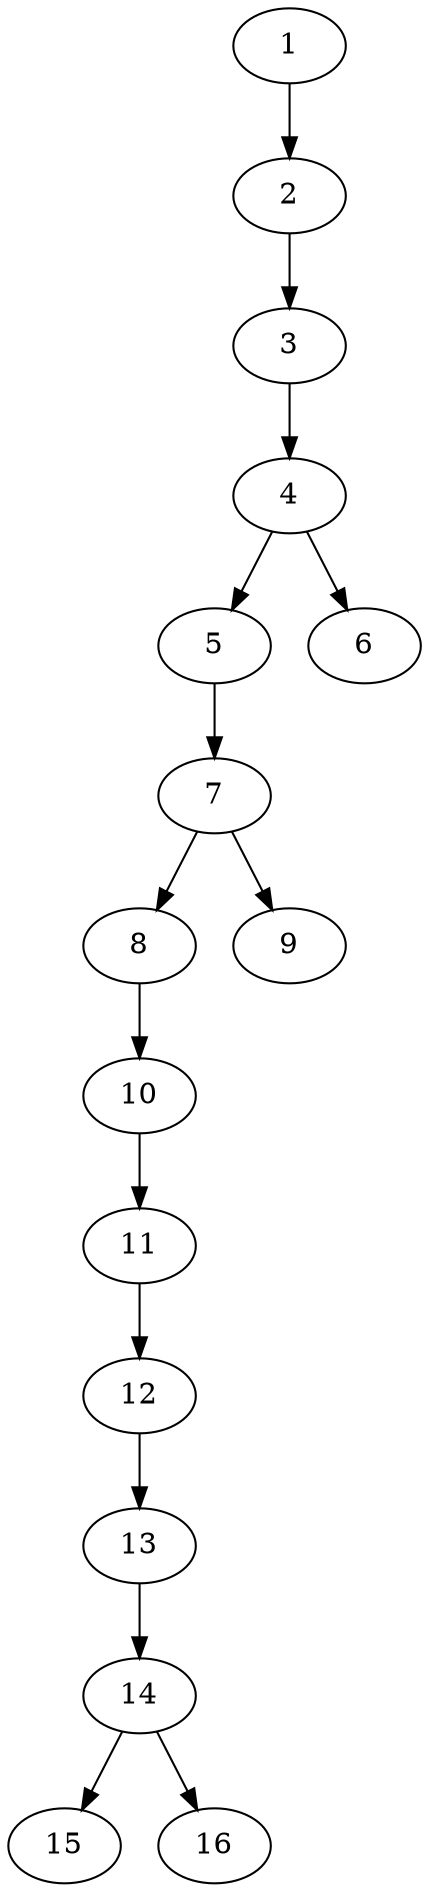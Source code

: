 // DAG (tier=1-easy, mode=compute, n=16, ccr=0.300, fat=0.385, density=0.294, regular=0.676, jump=0.090, mindata=262144, maxdata=2097152)
// DAG automatically generated by daggen at Sun Aug 24 16:33:32 2025
// /home/ermia/Project/Environments/daggen/bin/daggen --dot --ccr 0.300 --fat 0.385 --regular 0.676 --density 0.294 --jump 0.090 --mindata 262144 --maxdata 2097152 -n 16 
digraph G {
  1 [size="79299872895962144", alpha="0.15", expect_size="39649936447981072"]
  1 -> 2 [size ="34841613565952"]
  2 [size="592026882015232000", alpha="0.06", expect_size="296013441007616000"]
  2 -> 3 [size ="5640500019200"]
  3 [size="9272243402614824", alpha="0.07", expect_size="4636121701307412"]
  3 -> 4 [size ="4384968671232"]
  4 [size="7576099650449440768", alpha="0.20", expect_size="3788049825224720384"]
  4 -> 5 [size ="30859373576192"]
  4 -> 6 [size ="30859373576192"]
  5 [size="769313406163035", alpha="0.19", expect_size="384656703081517"]
  5 -> 7 [size ="14133160312832"]
  6 [size="53948449623638016", alpha="0.04", expect_size="26974224811819008"]
  7 [size="99027485226250", alpha="0.07", expect_size="49513742613125"]
  7 -> 8 [size ="4110417920000"]
  7 -> 9 [size ="4110417920000"]
  8 [size="785369882504986624", alpha="0.07", expect_size="392684941252493312"]
  8 -> 10 [size ="6809880363008"]
  9 [size="1641562064176545792", alpha="0.16", expect_size="820781032088272896"]
  10 [size="238955891401949184", alpha="0.09", expect_size="119477945700974592"]
  10 -> 11 [size ="3080598847488"]
  11 [size="11037704978636152", alpha="0.05", expect_size="5518852489318076"]
  11 -> 12 [size ="6060769280000"]
  12 [size="6367010917187584000", alpha="0.09", expect_size="3183505458593792000"]
  12 -> 13 [size ="27481918668800"]
  13 [size="25934707015754104", alpha="0.14", expect_size="12967353507877052"]
  13 -> 14 [size ="16843393728512"]
  14 [size="23970912867777", alpha="0.06", expect_size="11985456433888"]
  14 -> 15 [size ="1075117555712"]
  14 -> 16 [size ="1075117555712"]
  15 [size="1988359782607618048", alpha="0.18", expect_size="994179891303809024"]
  16 [size="77300065479163904", alpha="0.12", expect_size="38650032739581952"]
}